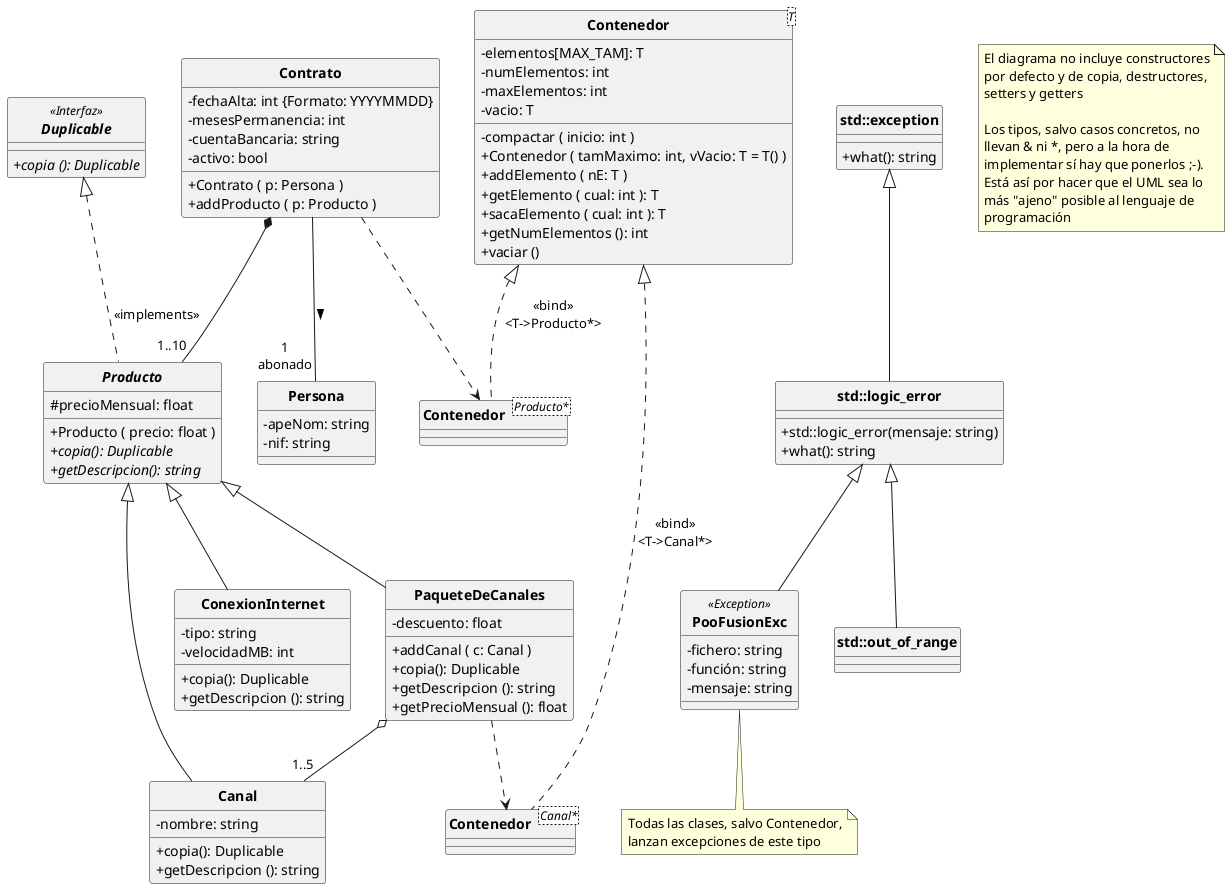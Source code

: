 @startuml

hide circle
skinparam classattributeiconsize 0
skinparam classFontStyle bold

interface Duplicable<<Interfaz>> {
   + {abstract} copia (): Duplicable
}

class Persona {
   - apeNom: string
   - nif: string
}

class Contrato {
   - fechaAlta: int {Formato: YYYYMMDD}
   - mesesPermanencia: int
   - cuentaBancaria: string
   - activo: bool
   + Contrato ( p: Persona )
   + addProducto ( p: Producto )
}

abstract class Producto {
   # precioMensual: float
   + Producto ( precio: float )
   + {abstract} copia(): Duplicable
   + {abstract} getDescripcion(): string
}

class ConexionInternet {
   - tipo: string
   - velocidadMB: int
   + copia(): Duplicable
   + getDescripcion (): string
}

class Canal {
   - nombre: string
   + copia(): Duplicable
   + getDescripcion (): string
}

class PaqueteDeCanales {
   - descuento: float
   + addCanal ( c: Canal )
   + copia(): Duplicable
   + getDescripcion (): string
   + getPrecioMensual (): float
}

class Contenedor<T> {
   - elementos[MAX_TAM]: T
   - numElementos: int
   - maxElementos: int
   - vacio: T

   - compactar ( inicio: int )
   + Contenedor ( tamMaximo: int, vVacio: T = T() )
   + addElemento ( nE: T )
   + getElemento ( cual: int ): T
   + sacaElemento ( cual: int ): T
   + getNumElementos (): int
   + vaciar ()
}

class PooFusionExc<<Exception>> extends std::logic_error{
   - fichero: string
   - función: string
   - mensaje: string
}
note bottom of PooFusionExc
   Todas las clases, salvo Contenedor,
   lanzan excepciones de este tipo
end note

class std::exception {
  + what(): string
}

class std::logic_error extends std::exception {
  +std::logic_error(mensaje: string)
  +what(): string
}
class std::out_of_range extends std::logic_error

class "Contenedor<Canal*>" as CC {
}

class "Contenedor<Producto*>" as CP{
}


Contrato -- "1\nabonado" Persona: >
Producto <|-- ConexionInternet 
Producto <|-- Canal
Producto <|-- PaqueteDeCanales
Contenedor <|.. CP: <<bind>>\n<T->Producto*>
Contrato ..> CP
Contrato *-- "1..10" Producto
Duplicable <|.. Producto: <<implements>>
Contenedor <|.. CC: <<bind>>\n<T->Canal*>
PaqueteDeCanales o-- "1..5"Canal
PaqueteDeCanales ..> CC

note as Nota1
   El diagrama no incluye constructores
   por defecto y de copia, destructores,
   setters y getters

   Los tipos, salvo casos concretos, no
   llevan & ni *, pero a la hora de
   implementar sí hay que ponerlos ;-). 
   Está así por hacer que el UML sea lo
   más "ajeno" posible al lenguaje de
   programación
end note

@enduml